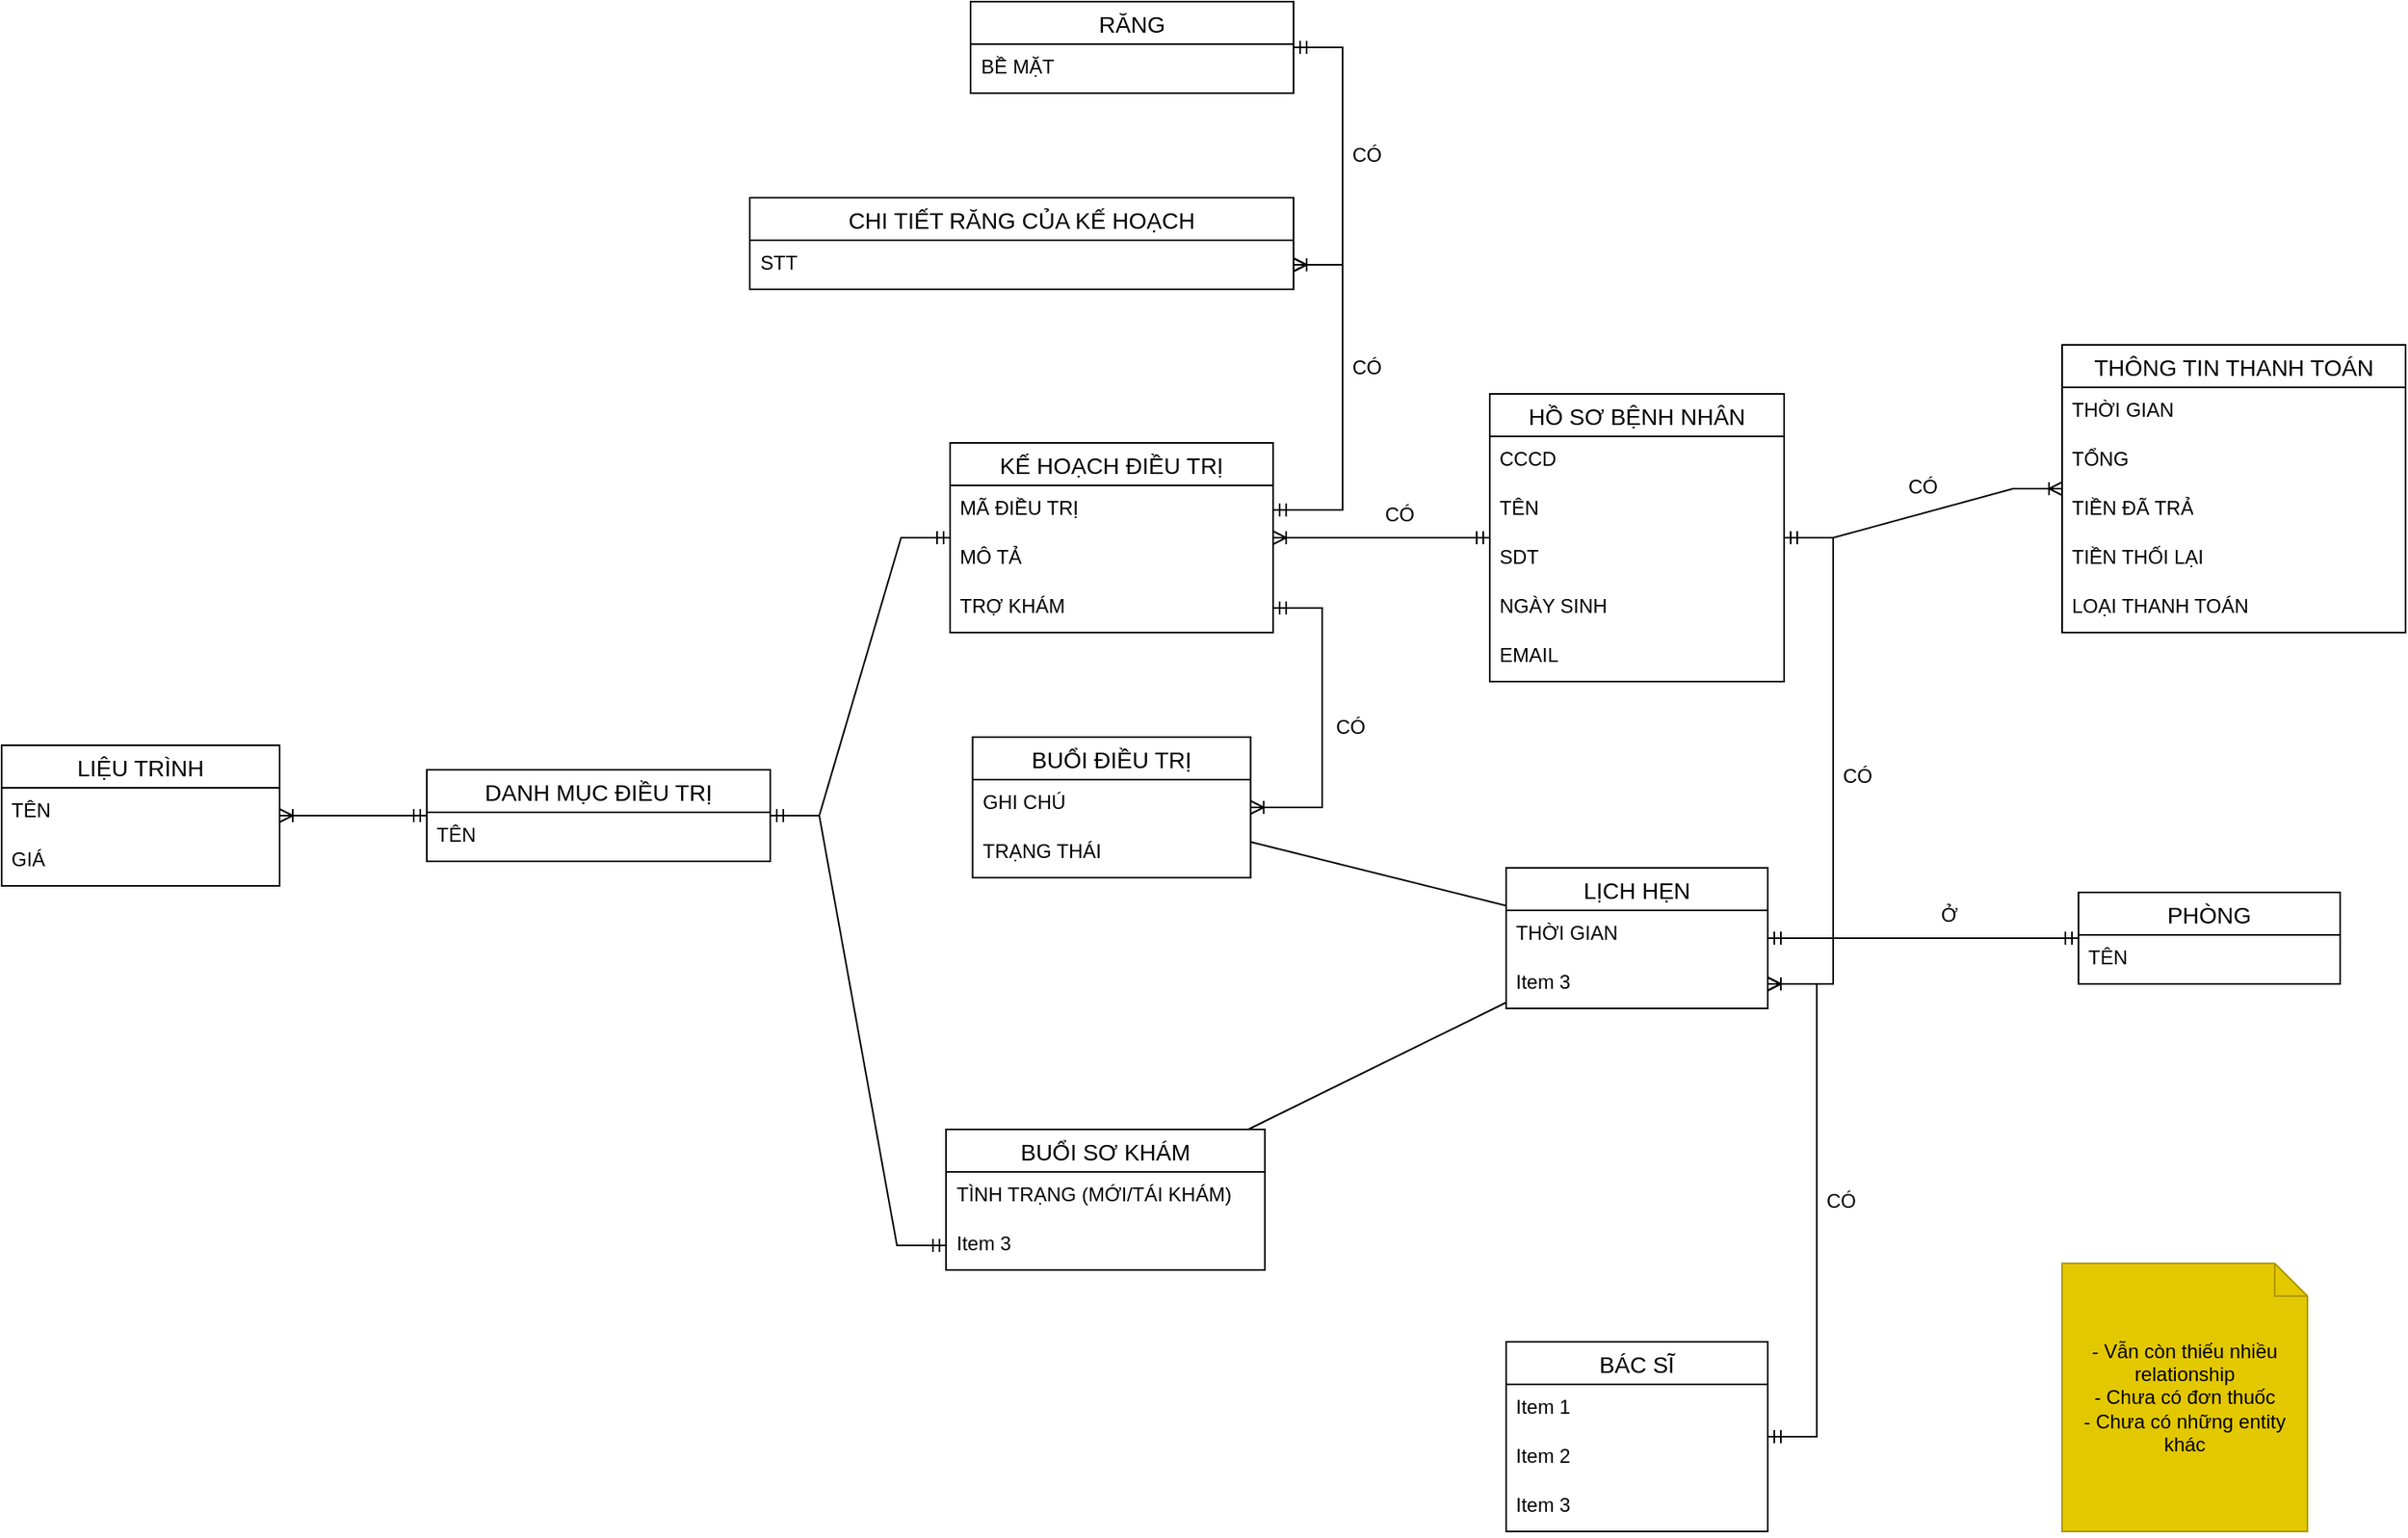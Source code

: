 <mxfile version="21.5.2" type="device">
  <diagram name="Page-1" id="1ZqelRtR58Mp4bGrBmQF">
    <mxGraphModel dx="2755" dy="2233" grid="1" gridSize="10" guides="1" tooltips="1" connect="1" arrows="1" fold="1" page="1" pageScale="1" pageWidth="850" pageHeight="1100" math="0" shadow="0">
      <root>
        <mxCell id="0" />
        <mxCell id="1" parent="0" />
        <mxCell id="TScpjYr6p5Fea-ma_9VI-9" value="LỊCH HẸN" style="swimlane;fontStyle=0;childLayout=stackLayout;horizontal=1;startSize=26;horizontalStack=0;resizeParent=1;resizeParentMax=0;resizeLast=0;collapsible=1;marginBottom=0;align=center;fontSize=14;" vertex="1" parent="1">
          <mxGeometry x="810" y="270" width="160" height="86" as="geometry" />
        </mxCell>
        <mxCell id="TScpjYr6p5Fea-ma_9VI-10" value="THỜI GIAN" style="text;strokeColor=none;fillColor=none;spacingLeft=4;spacingRight=4;overflow=hidden;rotatable=0;points=[[0,0.5],[1,0.5]];portConstraint=eastwest;fontSize=12;whiteSpace=wrap;html=1;" vertex="1" parent="TScpjYr6p5Fea-ma_9VI-9">
          <mxGeometry y="26" width="160" height="30" as="geometry" />
        </mxCell>
        <mxCell id="TScpjYr6p5Fea-ma_9VI-12" value="Item 3" style="text;strokeColor=none;fillColor=none;spacingLeft=4;spacingRight=4;overflow=hidden;rotatable=0;points=[[0,0.5],[1,0.5]];portConstraint=eastwest;fontSize=12;whiteSpace=wrap;html=1;" vertex="1" parent="TScpjYr6p5Fea-ma_9VI-9">
          <mxGeometry y="56" width="160" height="30" as="geometry" />
        </mxCell>
        <mxCell id="TScpjYr6p5Fea-ma_9VI-13" value="BÁC SĨ" style="swimlane;fontStyle=0;childLayout=stackLayout;horizontal=1;startSize=26;horizontalStack=0;resizeParent=1;resizeParentMax=0;resizeLast=0;collapsible=1;marginBottom=0;align=center;fontSize=14;" vertex="1" parent="1">
          <mxGeometry x="810" y="560" width="160" height="116" as="geometry" />
        </mxCell>
        <mxCell id="TScpjYr6p5Fea-ma_9VI-14" value="Item 1" style="text;strokeColor=none;fillColor=none;spacingLeft=4;spacingRight=4;overflow=hidden;rotatable=0;points=[[0,0.5],[1,0.5]];portConstraint=eastwest;fontSize=12;whiteSpace=wrap;html=1;" vertex="1" parent="TScpjYr6p5Fea-ma_9VI-13">
          <mxGeometry y="26" width="160" height="30" as="geometry" />
        </mxCell>
        <mxCell id="TScpjYr6p5Fea-ma_9VI-15" value="Item 2" style="text;strokeColor=none;fillColor=none;spacingLeft=4;spacingRight=4;overflow=hidden;rotatable=0;points=[[0,0.5],[1,0.5]];portConstraint=eastwest;fontSize=12;whiteSpace=wrap;html=1;" vertex="1" parent="TScpjYr6p5Fea-ma_9VI-13">
          <mxGeometry y="56" width="160" height="30" as="geometry" />
        </mxCell>
        <mxCell id="TScpjYr6p5Fea-ma_9VI-16" value="Item 3" style="text;strokeColor=none;fillColor=none;spacingLeft=4;spacingRight=4;overflow=hidden;rotatable=0;points=[[0,0.5],[1,0.5]];portConstraint=eastwest;fontSize=12;whiteSpace=wrap;html=1;" vertex="1" parent="TScpjYr6p5Fea-ma_9VI-13">
          <mxGeometry y="86" width="160" height="30" as="geometry" />
        </mxCell>
        <mxCell id="TScpjYr6p5Fea-ma_9VI-19" value="DANH MỤC ĐIỀU TRỊ" style="swimlane;fontStyle=0;childLayout=stackLayout;horizontal=1;startSize=26;horizontalStack=0;resizeParent=1;resizeParentMax=0;resizeLast=0;collapsible=1;marginBottom=0;align=center;fontSize=14;" vertex="1" parent="1">
          <mxGeometry x="150" y="210" width="210" height="56" as="geometry" />
        </mxCell>
        <mxCell id="TScpjYr6p5Fea-ma_9VI-20" value="TÊN" style="text;strokeColor=none;fillColor=none;spacingLeft=4;spacingRight=4;overflow=hidden;rotatable=0;points=[[0,0.5],[1,0.5]];portConstraint=eastwest;fontSize=12;whiteSpace=wrap;html=1;" vertex="1" parent="TScpjYr6p5Fea-ma_9VI-19">
          <mxGeometry y="26" width="210" height="30" as="geometry" />
        </mxCell>
        <mxCell id="TScpjYr6p5Fea-ma_9VI-35" value="BUỔI SƠ KHÁM" style="swimlane;fontStyle=0;childLayout=stackLayout;horizontal=1;startSize=26;horizontalStack=0;resizeParent=1;resizeParentMax=0;resizeLast=0;collapsible=1;marginBottom=0;align=center;fontSize=14;" vertex="1" parent="1">
          <mxGeometry x="467.5" y="430" width="195" height="86" as="geometry" />
        </mxCell>
        <mxCell id="TScpjYr6p5Fea-ma_9VI-37" value="TÌNH TRẠNG (MỚI/TÁI KHÁM)" style="text;strokeColor=none;fillColor=none;spacingLeft=4;spacingRight=4;overflow=hidden;rotatable=0;points=[[0,0.5],[1,0.5]];portConstraint=eastwest;fontSize=12;whiteSpace=wrap;html=1;" vertex="1" parent="TScpjYr6p5Fea-ma_9VI-35">
          <mxGeometry y="26" width="195" height="30" as="geometry" />
        </mxCell>
        <mxCell id="TScpjYr6p5Fea-ma_9VI-38" value="Item 3" style="text;strokeColor=none;fillColor=none;spacingLeft=4;spacingRight=4;overflow=hidden;rotatable=0;points=[[0,0.5],[1,0.5]];portConstraint=eastwest;fontSize=12;whiteSpace=wrap;html=1;" vertex="1" parent="TScpjYr6p5Fea-ma_9VI-35">
          <mxGeometry y="56" width="195" height="30" as="geometry" />
        </mxCell>
        <mxCell id="TScpjYr6p5Fea-ma_9VI-43" value="BUỔI ĐIỀU TRỊ" style="swimlane;fontStyle=0;childLayout=stackLayout;horizontal=1;startSize=26;horizontalStack=0;resizeParent=1;resizeParentMax=0;resizeLast=0;collapsible=1;marginBottom=0;align=center;fontSize=14;" vertex="1" parent="1">
          <mxGeometry x="483.75" y="190" width="170" height="86" as="geometry" />
        </mxCell>
        <mxCell id="TScpjYr6p5Fea-ma_9VI-46" value="GHI CHÚ" style="text;strokeColor=none;fillColor=none;spacingLeft=4;spacingRight=4;overflow=hidden;rotatable=0;points=[[0,0.5],[1,0.5]];portConstraint=eastwest;fontSize=12;whiteSpace=wrap;html=1;" vertex="1" parent="TScpjYr6p5Fea-ma_9VI-43">
          <mxGeometry y="26" width="170" height="30" as="geometry" />
        </mxCell>
        <mxCell id="TScpjYr6p5Fea-ma_9VI-48" value="TRẠNG THÁI" style="text;strokeColor=none;fillColor=none;spacingLeft=4;spacingRight=4;overflow=hidden;rotatable=0;points=[[0,0.5],[1,0.5]];portConstraint=eastwest;fontSize=12;whiteSpace=wrap;html=1;" vertex="1" parent="TScpjYr6p5Fea-ma_9VI-43">
          <mxGeometry y="56" width="170" height="30" as="geometry" />
        </mxCell>
        <mxCell id="TScpjYr6p5Fea-ma_9VI-49" value="" style="edgeStyle=entityRelationEdgeStyle;fontSize=12;html=1;endArrow=ERoneToMany;startArrow=ERmandOne;rounded=0;" edge="1" parent="1" source="TScpjYr6p5Fea-ma_9VI-64" target="TScpjYr6p5Fea-ma_9VI-12">
          <mxGeometry width="100" height="100" relative="1" as="geometry">
            <mxPoint x="980" y="225" as="sourcePoint" />
            <mxPoint x="1227.5" y="100" as="targetPoint" />
          </mxGeometry>
        </mxCell>
        <mxCell id="TScpjYr6p5Fea-ma_9VI-51" value="" style="edgeStyle=entityRelationEdgeStyle;fontSize=12;html=1;endArrow=ERmandOne;startArrow=ERmandOne;rounded=0;" edge="1" parent="1" source="TScpjYr6p5Fea-ma_9VI-19" target="TScpjYr6p5Fea-ma_9VI-38">
          <mxGeometry width="100" height="100" relative="1" as="geometry">
            <mxPoint x="270" y="630" as="sourcePoint" />
            <mxPoint x="370" y="530" as="targetPoint" />
          </mxGeometry>
        </mxCell>
        <mxCell id="TScpjYr6p5Fea-ma_9VI-52" value="PHÒNG" style="swimlane;fontStyle=0;childLayout=stackLayout;horizontal=1;startSize=26;horizontalStack=0;resizeParent=1;resizeParentMax=0;resizeLast=0;collapsible=1;marginBottom=0;align=center;fontSize=14;" vertex="1" parent="1">
          <mxGeometry x="1160" y="285" width="160" height="56" as="geometry" />
        </mxCell>
        <mxCell id="TScpjYr6p5Fea-ma_9VI-53" value="TÊN" style="text;strokeColor=none;fillColor=none;spacingLeft=4;spacingRight=4;overflow=hidden;rotatable=0;points=[[0,0.5],[1,0.5]];portConstraint=eastwest;fontSize=12;whiteSpace=wrap;html=1;" vertex="1" parent="TScpjYr6p5Fea-ma_9VI-52">
          <mxGeometry y="26" width="160" height="30" as="geometry" />
        </mxCell>
        <mxCell id="TScpjYr6p5Fea-ma_9VI-56" value="" style="endArrow=none;html=1;rounded=0;" edge="1" parent="1" source="TScpjYr6p5Fea-ma_9VI-9" target="TScpjYr6p5Fea-ma_9VI-43">
          <mxGeometry relative="1" as="geometry">
            <mxPoint x="440" y="310" as="sourcePoint" />
            <mxPoint x="600" y="310" as="targetPoint" />
          </mxGeometry>
        </mxCell>
        <mxCell id="TScpjYr6p5Fea-ma_9VI-57" value="" style="endArrow=none;html=1;rounded=0;" edge="1" parent="1" source="TScpjYr6p5Fea-ma_9VI-9" target="TScpjYr6p5Fea-ma_9VI-35">
          <mxGeometry relative="1" as="geometry">
            <mxPoint x="377" y="270" as="sourcePoint" />
            <mxPoint x="520" y="190" as="targetPoint" />
          </mxGeometry>
        </mxCell>
        <mxCell id="TScpjYr6p5Fea-ma_9VI-58" value="" style="edgeStyle=entityRelationEdgeStyle;fontSize=12;html=1;endArrow=ERmandOne;startArrow=ERmandOne;rounded=0;" edge="1" parent="1" source="TScpjYr6p5Fea-ma_9VI-9" target="TScpjYr6p5Fea-ma_9VI-52">
          <mxGeometry width="100" height="100" relative="1" as="geometry">
            <mxPoint x="505" y="721" as="sourcePoint" />
            <mxPoint x="510" y="521" as="targetPoint" />
          </mxGeometry>
        </mxCell>
        <mxCell id="TScpjYr6p5Fea-ma_9VI-59" value="Ở" style="text;strokeColor=none;fillColor=none;spacingLeft=4;spacingRight=4;overflow=hidden;rotatable=0;points=[[0,0.5],[1,0.5]];portConstraint=eastwest;fontSize=12;whiteSpace=wrap;html=1;" vertex="1" parent="1">
          <mxGeometry x="1070" y="285" width="20" height="30" as="geometry" />
        </mxCell>
        <mxCell id="TScpjYr6p5Fea-ma_9VI-61" value="" style="edgeStyle=entityRelationEdgeStyle;fontSize=12;html=1;endArrow=ERoneToMany;startArrow=ERmandOne;rounded=0;" edge="1" parent="1" source="TScpjYr6p5Fea-ma_9VI-13" target="TScpjYr6p5Fea-ma_9VI-12">
          <mxGeometry width="100" height="100" relative="1" as="geometry">
            <mxPoint x="970" y="430" as="sourcePoint" />
            <mxPoint x="1125" y="575" as="targetPoint" />
          </mxGeometry>
        </mxCell>
        <mxCell id="TScpjYr6p5Fea-ma_9VI-63" value="CÓ" style="text;strokeColor=none;fillColor=none;spacingLeft=4;spacingRight=4;overflow=hidden;rotatable=0;points=[[0,0.5],[1,0.5]];portConstraint=eastwest;fontSize=12;whiteSpace=wrap;html=1;" vertex="1" parent="1">
          <mxGeometry x="1000" y="460" width="30" height="30" as="geometry" />
        </mxCell>
        <mxCell id="TScpjYr6p5Fea-ma_9VI-64" value="HỒ SƠ BỆNH NHÂN" style="swimlane;fontStyle=0;childLayout=stackLayout;horizontal=1;startSize=26;horizontalStack=0;resizeParent=1;resizeParentMax=0;resizeLast=0;collapsible=1;marginBottom=0;align=center;fontSize=14;" vertex="1" parent="1">
          <mxGeometry x="800" y="-20" width="180" height="176" as="geometry" />
        </mxCell>
        <mxCell id="TScpjYr6p5Fea-ma_9VI-65" value="CCCD" style="text;strokeColor=none;fillColor=none;spacingLeft=4;spacingRight=4;overflow=hidden;rotatable=0;points=[[0,0.5],[1,0.5]];portConstraint=eastwest;fontSize=12;whiteSpace=wrap;html=1;" vertex="1" parent="TScpjYr6p5Fea-ma_9VI-64">
          <mxGeometry y="26" width="180" height="30" as="geometry" />
        </mxCell>
        <mxCell id="TScpjYr6p5Fea-ma_9VI-66" value="TÊN" style="text;strokeColor=none;fillColor=none;spacingLeft=4;spacingRight=4;overflow=hidden;rotatable=0;points=[[0,0.5],[1,0.5]];portConstraint=eastwest;fontSize=12;whiteSpace=wrap;html=1;" vertex="1" parent="TScpjYr6p5Fea-ma_9VI-64">
          <mxGeometry y="56" width="180" height="30" as="geometry" />
        </mxCell>
        <mxCell id="TScpjYr6p5Fea-ma_9VI-68" value="SDT" style="text;strokeColor=none;fillColor=none;spacingLeft=4;spacingRight=4;overflow=hidden;rotatable=0;points=[[0,0.5],[1,0.5]];portConstraint=eastwest;fontSize=12;whiteSpace=wrap;html=1;" vertex="1" parent="TScpjYr6p5Fea-ma_9VI-64">
          <mxGeometry y="86" width="180" height="30" as="geometry" />
        </mxCell>
        <mxCell id="TScpjYr6p5Fea-ma_9VI-69" value="NGÀY SINH" style="text;strokeColor=none;fillColor=none;spacingLeft=4;spacingRight=4;overflow=hidden;rotatable=0;points=[[0,0.5],[1,0.5]];portConstraint=eastwest;fontSize=12;whiteSpace=wrap;html=1;" vertex="1" parent="TScpjYr6p5Fea-ma_9VI-64">
          <mxGeometry y="116" width="180" height="30" as="geometry" />
        </mxCell>
        <mxCell id="TScpjYr6p5Fea-ma_9VI-92" value="EMAIL" style="text;strokeColor=none;fillColor=none;spacingLeft=4;spacingRight=4;overflow=hidden;rotatable=0;points=[[0,0.5],[1,0.5]];portConstraint=eastwest;fontSize=12;whiteSpace=wrap;html=1;" vertex="1" parent="TScpjYr6p5Fea-ma_9VI-64">
          <mxGeometry y="146" width="180" height="30" as="geometry" />
        </mxCell>
        <mxCell id="TScpjYr6p5Fea-ma_9VI-71" value="CÓ" style="text;strokeColor=none;fillColor=none;spacingLeft=4;spacingRight=4;overflow=hidden;rotatable=0;points=[[0,0.5],[1,0.5]];portConstraint=eastwest;fontSize=12;whiteSpace=wrap;html=1;" vertex="1" parent="1">
          <mxGeometry x="1010" y="200" width="30" height="30" as="geometry" />
        </mxCell>
        <mxCell id="TScpjYr6p5Fea-ma_9VI-72" value="KẾ HOẠCH ĐIỀU TRỊ" style="swimlane;fontStyle=0;childLayout=stackLayout;horizontal=1;startSize=26;horizontalStack=0;resizeParent=1;resizeParentMax=0;resizeLast=0;collapsible=1;marginBottom=0;align=center;fontSize=14;" vertex="1" parent="1">
          <mxGeometry x="470" y="10" width="197.5" height="116" as="geometry" />
        </mxCell>
        <mxCell id="TScpjYr6p5Fea-ma_9VI-73" value="MÃ ĐIỀU TRỊ" style="text;strokeColor=none;fillColor=none;spacingLeft=4;spacingRight=4;overflow=hidden;rotatable=0;points=[[0,0.5],[1,0.5]];portConstraint=eastwest;fontSize=12;whiteSpace=wrap;html=1;" vertex="1" parent="TScpjYr6p5Fea-ma_9VI-72">
          <mxGeometry y="26" width="197.5" height="30" as="geometry" />
        </mxCell>
        <mxCell id="TScpjYr6p5Fea-ma_9VI-74" value="MÔ TẢ" style="text;strokeColor=none;fillColor=none;spacingLeft=4;spacingRight=4;overflow=hidden;rotatable=0;points=[[0,0.5],[1,0.5]];portConstraint=eastwest;fontSize=12;whiteSpace=wrap;html=1;" vertex="1" parent="TScpjYr6p5Fea-ma_9VI-72">
          <mxGeometry y="56" width="197.5" height="30" as="geometry" />
        </mxCell>
        <mxCell id="TScpjYr6p5Fea-ma_9VI-75" value="TRỢ KHÁM" style="text;strokeColor=none;fillColor=none;spacingLeft=4;spacingRight=4;overflow=hidden;rotatable=0;points=[[0,0.5],[1,0.5]];portConstraint=eastwest;fontSize=12;whiteSpace=wrap;html=1;" vertex="1" parent="TScpjYr6p5Fea-ma_9VI-72">
          <mxGeometry y="86" width="197.5" height="30" as="geometry" />
        </mxCell>
        <mxCell id="TScpjYr6p5Fea-ma_9VI-76" value="" style="edgeStyle=entityRelationEdgeStyle;fontSize=12;html=1;endArrow=ERmandOne;startArrow=ERmandOne;rounded=0;" edge="1" parent="1" source="TScpjYr6p5Fea-ma_9VI-19" target="TScpjYr6p5Fea-ma_9VI-72">
          <mxGeometry width="100" height="100" relative="1" as="geometry">
            <mxPoint x="320" y="251" as="sourcePoint" />
            <mxPoint x="515" y="501" as="targetPoint" />
          </mxGeometry>
        </mxCell>
        <mxCell id="TScpjYr6p5Fea-ma_9VI-77" value="" style="edgeStyle=entityRelationEdgeStyle;fontSize=12;html=1;endArrow=ERoneToMany;startArrow=ERmandOne;rounded=0;" edge="1" parent="1" source="TScpjYr6p5Fea-ma_9VI-64" target="TScpjYr6p5Fea-ma_9VI-72">
          <mxGeometry width="100" height="100" relative="1" as="geometry">
            <mxPoint x="780" y="-40" as="sourcePoint" />
            <mxPoint x="880" y="-140" as="targetPoint" />
          </mxGeometry>
        </mxCell>
        <mxCell id="TScpjYr6p5Fea-ma_9VI-78" value="CÓ" style="text;strokeColor=none;fillColor=none;spacingLeft=4;spacingRight=4;overflow=hidden;rotatable=0;points=[[0,0.5],[1,0.5]];portConstraint=eastwest;fontSize=12;whiteSpace=wrap;html=1;" vertex="1" parent="1">
          <mxGeometry x="730" y="40" width="30" height="30" as="geometry" />
        </mxCell>
        <mxCell id="TScpjYr6p5Fea-ma_9VI-79" value="RĂNG" style="swimlane;fontStyle=0;childLayout=stackLayout;horizontal=1;startSize=26;horizontalStack=0;resizeParent=1;resizeParentMax=0;resizeLast=0;collapsible=1;marginBottom=0;align=center;fontSize=14;" vertex="1" parent="1">
          <mxGeometry x="482.5" y="-260" width="197.5" height="56" as="geometry" />
        </mxCell>
        <mxCell id="TScpjYr6p5Fea-ma_9VI-81" value="BỀ MẶT" style="text;strokeColor=none;fillColor=none;spacingLeft=4;spacingRight=4;overflow=hidden;rotatable=0;points=[[0,0.5],[1,0.5]];portConstraint=eastwest;fontSize=12;whiteSpace=wrap;html=1;" vertex="1" parent="TScpjYr6p5Fea-ma_9VI-79">
          <mxGeometry y="26" width="197.5" height="30" as="geometry" />
        </mxCell>
        <mxCell id="TScpjYr6p5Fea-ma_9VI-83" value="CHI TIẾT RĂNG CỦA KẾ HOẠCH" style="swimlane;fontStyle=0;childLayout=stackLayout;horizontal=1;startSize=26;horizontalStack=0;resizeParent=1;resizeParentMax=0;resizeLast=0;collapsible=1;marginBottom=0;align=center;fontSize=14;" vertex="1" parent="1">
          <mxGeometry x="347.5" y="-140" width="332.5" height="56" as="geometry" />
        </mxCell>
        <mxCell id="TScpjYr6p5Fea-ma_9VI-84" value="STT" style="text;strokeColor=none;fillColor=none;spacingLeft=4;spacingRight=4;overflow=hidden;rotatable=0;points=[[0,0.5],[1,0.5]];portConstraint=eastwest;fontSize=12;whiteSpace=wrap;html=1;" vertex="1" parent="TScpjYr6p5Fea-ma_9VI-83">
          <mxGeometry y="26" width="332.5" height="30" as="geometry" />
        </mxCell>
        <mxCell id="TScpjYr6p5Fea-ma_9VI-85" value="" style="edgeStyle=entityRelationEdgeStyle;fontSize=12;html=1;endArrow=ERoneToMany;startArrow=ERmandOne;rounded=0;" edge="1" parent="1" source="TScpjYr6p5Fea-ma_9VI-73" target="TScpjYr6p5Fea-ma_9VI-84">
          <mxGeometry width="100" height="100" relative="1" as="geometry">
            <mxPoint x="840" y="-180" as="sourcePoint" />
            <mxPoint x="830" y="93" as="targetPoint" />
          </mxGeometry>
        </mxCell>
        <mxCell id="TScpjYr6p5Fea-ma_9VI-86" value="CÓ" style="text;strokeColor=none;fillColor=none;spacingLeft=4;spacingRight=4;overflow=hidden;rotatable=0;points=[[0,0.5],[1,0.5]];portConstraint=eastwest;fontSize=12;whiteSpace=wrap;html=1;" vertex="1" parent="1">
          <mxGeometry x="710" y="-50" width="30" height="30" as="geometry" />
        </mxCell>
        <mxCell id="TScpjYr6p5Fea-ma_9VI-87" value="" style="edgeStyle=entityRelationEdgeStyle;fontSize=12;html=1;endArrow=ERoneToMany;startArrow=ERmandOne;rounded=0;" edge="1" parent="1" source="TScpjYr6p5Fea-ma_9VI-79" target="TScpjYr6p5Fea-ma_9VI-84">
          <mxGeometry width="100" height="100" relative="1" as="geometry">
            <mxPoint x="755" y="-180" as="sourcePoint" />
            <mxPoint x="770" y="-360" as="targetPoint" />
          </mxGeometry>
        </mxCell>
        <mxCell id="TScpjYr6p5Fea-ma_9VI-88" value="CÓ" style="text;strokeColor=none;fillColor=none;spacingLeft=4;spacingRight=4;overflow=hidden;rotatable=0;points=[[0,0.5],[1,0.5]];portConstraint=eastwest;fontSize=12;whiteSpace=wrap;html=1;" vertex="1" parent="1">
          <mxGeometry x="710" y="-180" width="30" height="30" as="geometry" />
        </mxCell>
        <mxCell id="TScpjYr6p5Fea-ma_9VI-89" value="" style="edgeStyle=entityRelationEdgeStyle;fontSize=12;html=1;endArrow=ERoneToMany;startArrow=ERmandOne;rounded=0;" edge="1" parent="1" source="TScpjYr6p5Fea-ma_9VI-75" target="TScpjYr6p5Fea-ma_9VI-43">
          <mxGeometry width="100" height="100" relative="1" as="geometry">
            <mxPoint x="678" y="61" as="sourcePoint" />
            <mxPoint x="690" y="-89" as="targetPoint" />
          </mxGeometry>
        </mxCell>
        <mxCell id="TScpjYr6p5Fea-ma_9VI-90" value="CÓ" style="text;strokeColor=none;fillColor=none;spacingLeft=4;spacingRight=4;overflow=hidden;rotatable=0;points=[[0,0.5],[1,0.5]];portConstraint=eastwest;fontSize=12;whiteSpace=wrap;html=1;" vertex="1" parent="1">
          <mxGeometry x="700" y="170" width="30" height="30" as="geometry" />
        </mxCell>
        <mxCell id="TScpjYr6p5Fea-ma_9VI-93" value="THÔNG TIN THANH TOÁN" style="swimlane;fontStyle=0;childLayout=stackLayout;horizontal=1;startSize=26;horizontalStack=0;resizeParent=1;resizeParentMax=0;resizeLast=0;collapsible=1;marginBottom=0;align=center;fontSize=14;" vertex="1" parent="1">
          <mxGeometry x="1150" y="-50" width="210" height="176" as="geometry" />
        </mxCell>
        <mxCell id="TScpjYr6p5Fea-ma_9VI-94" value="THỜI GIAN" style="text;strokeColor=none;fillColor=none;spacingLeft=4;spacingRight=4;overflow=hidden;rotatable=0;points=[[0,0.5],[1,0.5]];portConstraint=eastwest;fontSize=12;whiteSpace=wrap;html=1;" vertex="1" parent="TScpjYr6p5Fea-ma_9VI-93">
          <mxGeometry y="26" width="210" height="30" as="geometry" />
        </mxCell>
        <mxCell id="TScpjYr6p5Fea-ma_9VI-95" value="TỔNG&amp;nbsp;" style="text;strokeColor=none;fillColor=none;spacingLeft=4;spacingRight=4;overflow=hidden;rotatable=0;points=[[0,0.5],[1,0.5]];portConstraint=eastwest;fontSize=12;whiteSpace=wrap;html=1;" vertex="1" parent="TScpjYr6p5Fea-ma_9VI-93">
          <mxGeometry y="56" width="210" height="30" as="geometry" />
        </mxCell>
        <mxCell id="TScpjYr6p5Fea-ma_9VI-96" value="TIỀN ĐÃ TRẢ" style="text;strokeColor=none;fillColor=none;spacingLeft=4;spacingRight=4;overflow=hidden;rotatable=0;points=[[0,0.5],[1,0.5]];portConstraint=eastwest;fontSize=12;whiteSpace=wrap;html=1;" vertex="1" parent="TScpjYr6p5Fea-ma_9VI-93">
          <mxGeometry y="86" width="210" height="30" as="geometry" />
        </mxCell>
        <mxCell id="TScpjYr6p5Fea-ma_9VI-97" value="TIỀN THỐI LẠI" style="text;strokeColor=none;fillColor=none;spacingLeft=4;spacingRight=4;overflow=hidden;rotatable=0;points=[[0,0.5],[1,0.5]];portConstraint=eastwest;fontSize=12;whiteSpace=wrap;html=1;" vertex="1" parent="TScpjYr6p5Fea-ma_9VI-93">
          <mxGeometry y="116" width="210" height="30" as="geometry" />
        </mxCell>
        <mxCell id="TScpjYr6p5Fea-ma_9VI-98" value="LOẠI THANH TOÁN" style="text;strokeColor=none;fillColor=none;spacingLeft=4;spacingRight=4;overflow=hidden;rotatable=0;points=[[0,0.5],[1,0.5]];portConstraint=eastwest;fontSize=12;whiteSpace=wrap;html=1;" vertex="1" parent="TScpjYr6p5Fea-ma_9VI-93">
          <mxGeometry y="146" width="210" height="30" as="geometry" />
        </mxCell>
        <mxCell id="TScpjYr6p5Fea-ma_9VI-100" value="LIỆU TRÌNH" style="swimlane;fontStyle=0;childLayout=stackLayout;horizontal=1;startSize=26;horizontalStack=0;resizeParent=1;resizeParentMax=0;resizeLast=0;collapsible=1;marginBottom=0;align=center;fontSize=14;" vertex="1" parent="1">
          <mxGeometry x="-110" y="195" width="170" height="86" as="geometry" />
        </mxCell>
        <mxCell id="TScpjYr6p5Fea-ma_9VI-101" value="TÊN" style="text;strokeColor=none;fillColor=none;spacingLeft=4;spacingRight=4;overflow=hidden;rotatable=0;points=[[0,0.5],[1,0.5]];portConstraint=eastwest;fontSize=12;whiteSpace=wrap;html=1;" vertex="1" parent="TScpjYr6p5Fea-ma_9VI-100">
          <mxGeometry y="26" width="170" height="30" as="geometry" />
        </mxCell>
        <mxCell id="TScpjYr6p5Fea-ma_9VI-102" value="GIÁ" style="text;strokeColor=none;fillColor=none;spacingLeft=4;spacingRight=4;overflow=hidden;rotatable=0;points=[[0,0.5],[1,0.5]];portConstraint=eastwest;fontSize=12;whiteSpace=wrap;html=1;" vertex="1" parent="TScpjYr6p5Fea-ma_9VI-100">
          <mxGeometry y="56" width="170" height="30" as="geometry" />
        </mxCell>
        <mxCell id="TScpjYr6p5Fea-ma_9VI-103" value="" style="edgeStyle=entityRelationEdgeStyle;fontSize=12;html=1;endArrow=ERoneToMany;startArrow=ERmandOne;rounded=0;" edge="1" parent="1" source="TScpjYr6p5Fea-ma_9VI-19" target="TScpjYr6p5Fea-ma_9VI-100">
          <mxGeometry width="100" height="100" relative="1" as="geometry">
            <mxPoint x="678" y="121" as="sourcePoint" />
            <mxPoint x="664" y="243" as="targetPoint" />
          </mxGeometry>
        </mxCell>
        <mxCell id="TScpjYr6p5Fea-ma_9VI-104" value="" style="edgeStyle=entityRelationEdgeStyle;fontSize=12;html=1;endArrow=ERoneToMany;startArrow=ERmandOne;rounded=0;" edge="1" parent="1" source="TScpjYr6p5Fea-ma_9VI-64" target="TScpjYr6p5Fea-ma_9VI-93">
          <mxGeometry width="100" height="100" relative="1" as="geometry">
            <mxPoint x="990" y="78" as="sourcePoint" />
            <mxPoint x="980" y="351" as="targetPoint" />
          </mxGeometry>
        </mxCell>
        <mxCell id="TScpjYr6p5Fea-ma_9VI-106" value="CÓ" style="text;strokeColor=none;fillColor=none;spacingLeft=4;spacingRight=4;overflow=hidden;rotatable=0;points=[[0,0.5],[1,0.5]];portConstraint=eastwest;fontSize=12;whiteSpace=wrap;html=1;" vertex="1" parent="1">
          <mxGeometry x="1050" y="23" width="30" height="30" as="geometry" />
        </mxCell>
        <mxCell id="TScpjYr6p5Fea-ma_9VI-107" value="- Vẫn còn thiếu nhiều relationship&lt;br&gt;- Chưa có đơn thuốc&lt;br&gt;- Chưa có những entity khác" style="shape=note;size=20;whiteSpace=wrap;html=1;fillColor=#e3c800;fontColor=#000000;strokeColor=#B09500;" vertex="1" parent="1">
          <mxGeometry x="1150" y="512" width="150" height="164" as="geometry" />
        </mxCell>
      </root>
    </mxGraphModel>
  </diagram>
</mxfile>
